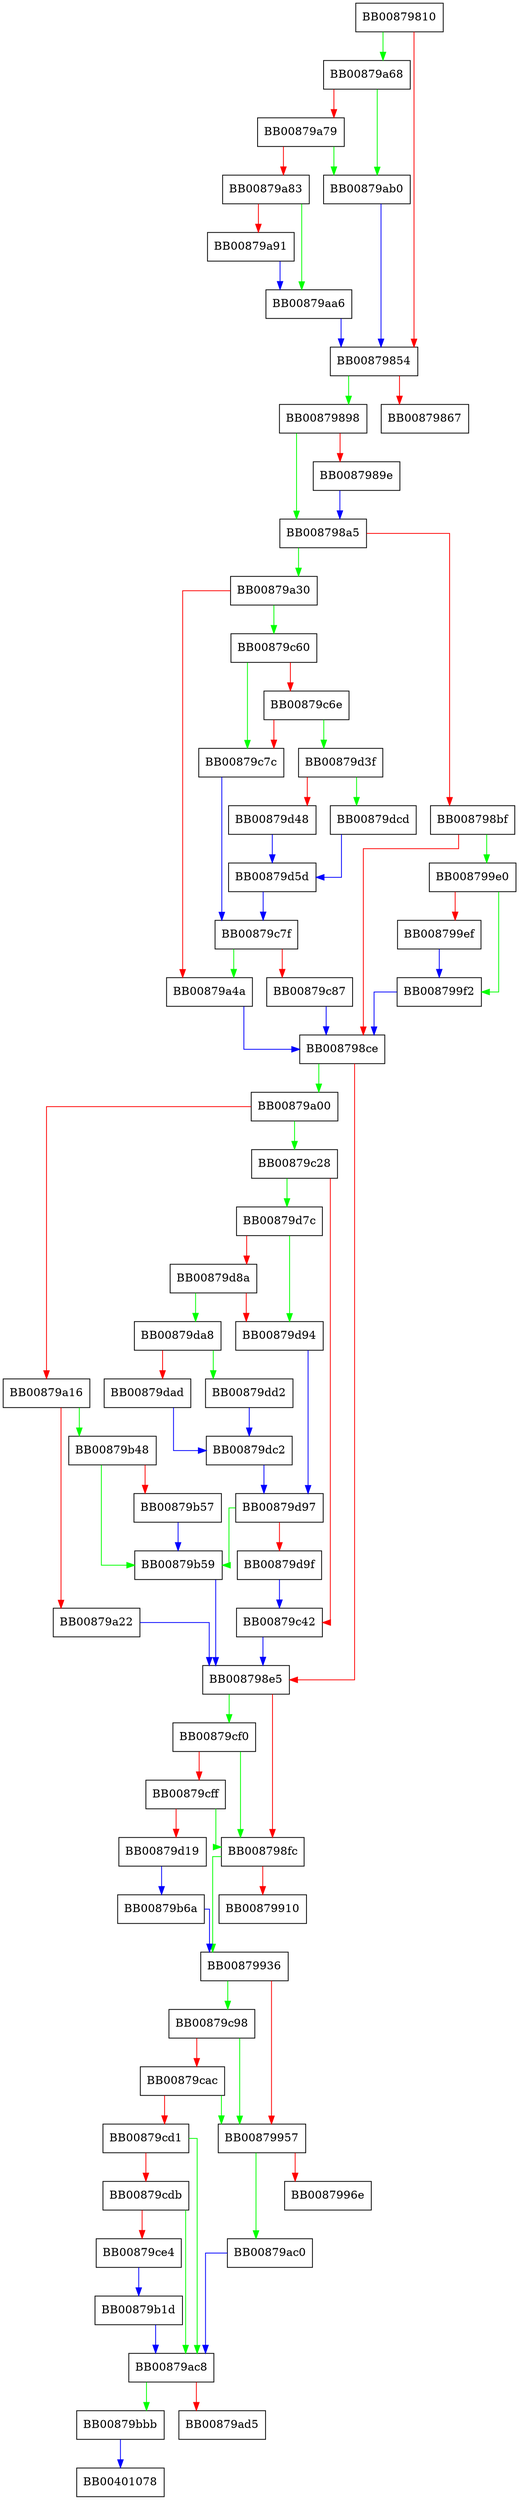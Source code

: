 digraph __parse_one_specmb {
  node [shape="box"];
  graph [splines=ortho];
  BB00879810 -> BB00879a68 [color="green"];
  BB00879810 -> BB00879854 [color="red"];
  BB00879854 -> BB00879898 [color="green"];
  BB00879854 -> BB00879867 [color="red"];
  BB00879898 -> BB008798a5 [color="green"];
  BB00879898 -> BB0087989e [color="red"];
  BB0087989e -> BB008798a5 [color="blue"];
  BB008798a5 -> BB00879a30 [color="green"];
  BB008798a5 -> BB008798bf [color="red"];
  BB008798bf -> BB008799e0 [color="green"];
  BB008798bf -> BB008798ce [color="red"];
  BB008798ce -> BB00879a00 [color="green"];
  BB008798ce -> BB008798e5 [color="red"];
  BB008798e5 -> BB00879cf0 [color="green"];
  BB008798e5 -> BB008798fc [color="red"];
  BB008798fc -> BB00879936 [color="green"];
  BB008798fc -> BB00879910 [color="red"];
  BB00879936 -> BB00879c98 [color="green"];
  BB00879936 -> BB00879957 [color="red"];
  BB00879957 -> BB00879ac0 [color="green"];
  BB00879957 -> BB0087996e [color="red"];
  BB008799e0 -> BB008799f2 [color="green"];
  BB008799e0 -> BB008799ef [color="red"];
  BB008799ef -> BB008799f2 [color="blue"];
  BB008799f2 -> BB008798ce [color="blue"];
  BB00879a00 -> BB00879c28 [color="green"];
  BB00879a00 -> BB00879a16 [color="red"];
  BB00879a16 -> BB00879b48 [color="green"];
  BB00879a16 -> BB00879a22 [color="red"];
  BB00879a22 -> BB008798e5 [color="blue"];
  BB00879a30 -> BB00879c60 [color="green"];
  BB00879a30 -> BB00879a4a [color="red"];
  BB00879a4a -> BB008798ce [color="blue"];
  BB00879a68 -> BB00879ab0 [color="green"];
  BB00879a68 -> BB00879a79 [color="red"];
  BB00879a79 -> BB00879ab0 [color="green"];
  BB00879a79 -> BB00879a83 [color="red"];
  BB00879a83 -> BB00879aa6 [color="green"];
  BB00879a83 -> BB00879a91 [color="red"];
  BB00879a91 -> BB00879aa6 [color="blue"];
  BB00879aa6 -> BB00879854 [color="blue"];
  BB00879ab0 -> BB00879854 [color="blue"];
  BB00879ac0 -> BB00879ac8 [color="blue"];
  BB00879ac8 -> BB00879bbb [color="green"];
  BB00879ac8 -> BB00879ad5 [color="red"];
  BB00879b1d -> BB00879ac8 [color="blue"];
  BB00879b48 -> BB00879b59 [color="green"];
  BB00879b48 -> BB00879b57 [color="red"];
  BB00879b57 -> BB00879b59 [color="blue"];
  BB00879b59 -> BB008798e5 [color="blue"];
  BB00879b6a -> BB00879936 [color="blue"];
  BB00879bbb -> BB00401078 [color="blue"];
  BB00879c28 -> BB00879d7c [color="green"];
  BB00879c28 -> BB00879c42 [color="red"];
  BB00879c42 -> BB008798e5 [color="blue"];
  BB00879c60 -> BB00879c7c [color="green"];
  BB00879c60 -> BB00879c6e [color="red"];
  BB00879c6e -> BB00879d3f [color="green"];
  BB00879c6e -> BB00879c7c [color="red"];
  BB00879c7c -> BB00879c7f [color="blue"];
  BB00879c7f -> BB00879a4a [color="green"];
  BB00879c7f -> BB00879c87 [color="red"];
  BB00879c87 -> BB008798ce [color="blue"];
  BB00879c98 -> BB00879957 [color="green"];
  BB00879c98 -> BB00879cac [color="red"];
  BB00879cac -> BB00879957 [color="green"];
  BB00879cac -> BB00879cd1 [color="red"];
  BB00879cd1 -> BB00879ac8 [color="green"];
  BB00879cd1 -> BB00879cdb [color="red"];
  BB00879cdb -> BB00879ac8 [color="green"];
  BB00879cdb -> BB00879ce4 [color="red"];
  BB00879ce4 -> BB00879b1d [color="blue"];
  BB00879cf0 -> BB008798fc [color="green"];
  BB00879cf0 -> BB00879cff [color="red"];
  BB00879cff -> BB008798fc [color="green"];
  BB00879cff -> BB00879d19 [color="red"];
  BB00879d19 -> BB00879b6a [color="blue"];
  BB00879d3f -> BB00879dcd [color="green"];
  BB00879d3f -> BB00879d48 [color="red"];
  BB00879d48 -> BB00879d5d [color="blue"];
  BB00879d5d -> BB00879c7f [color="blue"];
  BB00879d7c -> BB00879d94 [color="green"];
  BB00879d7c -> BB00879d8a [color="red"];
  BB00879d8a -> BB00879da8 [color="green"];
  BB00879d8a -> BB00879d94 [color="red"];
  BB00879d94 -> BB00879d97 [color="blue"];
  BB00879d97 -> BB00879b59 [color="green"];
  BB00879d97 -> BB00879d9f [color="red"];
  BB00879d9f -> BB00879c42 [color="blue"];
  BB00879da8 -> BB00879dd2 [color="green"];
  BB00879da8 -> BB00879dad [color="red"];
  BB00879dad -> BB00879dc2 [color="blue"];
  BB00879dc2 -> BB00879d97 [color="blue"];
  BB00879dcd -> BB00879d5d [color="blue"];
  BB00879dd2 -> BB00879dc2 [color="blue"];
}